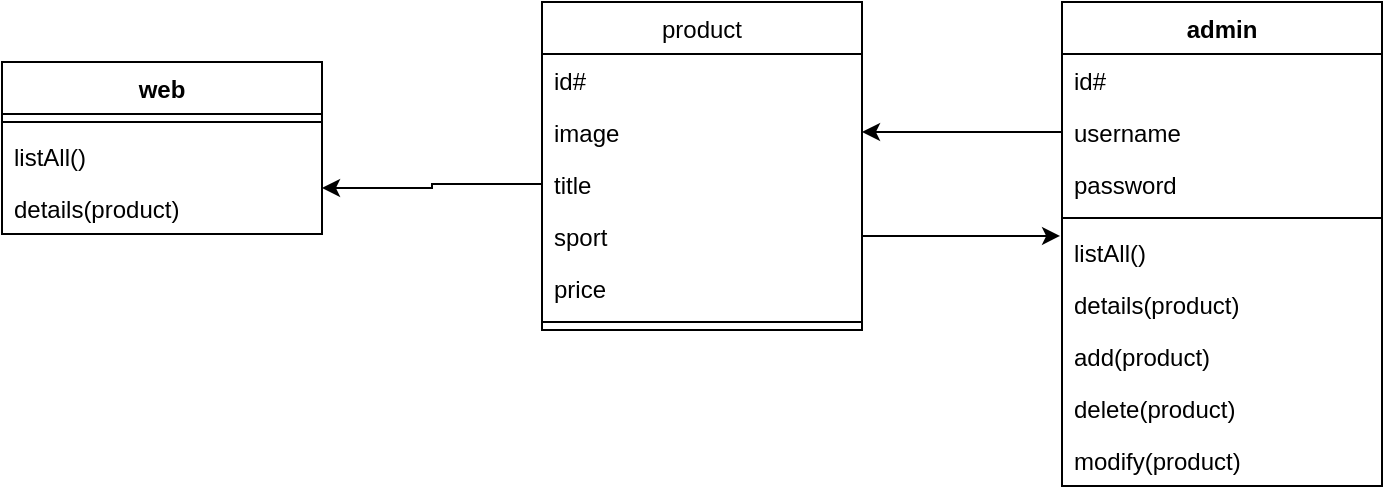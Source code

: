 <mxfile version="14.1.8" type="device"><diagram id="C5RBs43oDa-KdzZeNtuy" name="Page-1"><mxGraphModel dx="868" dy="510" grid="1" gridSize="10" guides="1" tooltips="1" connect="1" arrows="1" fold="1" page="1" pageScale="1" pageWidth="827" pageHeight="1169" math="0" shadow="0"><root><mxCell id="WIyWlLk6GJQsqaUBKTNV-0"/><mxCell id="WIyWlLk6GJQsqaUBKTNV-1" parent="WIyWlLk6GJQsqaUBKTNV-0"/><mxCell id="zkfFHV4jXpPFQw0GAbJ--17" value="product" style="swimlane;fontStyle=0;align=center;verticalAlign=top;childLayout=stackLayout;horizontal=1;startSize=26;horizontalStack=0;resizeParent=1;resizeLast=0;collapsible=1;marginBottom=0;rounded=0;shadow=0;strokeWidth=1;" parent="WIyWlLk6GJQsqaUBKTNV-1" vertex="1"><mxGeometry x="310" y="80" width="160" height="164" as="geometry"><mxRectangle x="550" y="140" width="160" height="26" as="alternateBounds"/></mxGeometry></mxCell><mxCell id="zkfFHV4jXpPFQw0GAbJ--18" value="id#" style="text;align=left;verticalAlign=top;spacingLeft=4;spacingRight=4;overflow=hidden;rotatable=0;points=[[0,0.5],[1,0.5]];portConstraint=eastwest;" parent="zkfFHV4jXpPFQw0GAbJ--17" vertex="1"><mxGeometry y="26" width="160" height="26" as="geometry"/></mxCell><mxCell id="zkfFHV4jXpPFQw0GAbJ--19" value="image" style="text;align=left;verticalAlign=top;spacingLeft=4;spacingRight=4;overflow=hidden;rotatable=0;points=[[0,0.5],[1,0.5]];portConstraint=eastwest;rounded=0;shadow=0;html=0;" parent="zkfFHV4jXpPFQw0GAbJ--17" vertex="1"><mxGeometry y="52" width="160" height="26" as="geometry"/></mxCell><mxCell id="zkfFHV4jXpPFQw0GAbJ--20" value="title" style="text;align=left;verticalAlign=top;spacingLeft=4;spacingRight=4;overflow=hidden;rotatable=0;points=[[0,0.5],[1,0.5]];portConstraint=eastwest;rounded=0;shadow=0;html=0;" parent="zkfFHV4jXpPFQw0GAbJ--17" vertex="1"><mxGeometry y="78" width="160" height="26" as="geometry"/></mxCell><mxCell id="zkfFHV4jXpPFQw0GAbJ--21" value="sport" style="text;align=left;verticalAlign=top;spacingLeft=4;spacingRight=4;overflow=hidden;rotatable=0;points=[[0,0.5],[1,0.5]];portConstraint=eastwest;rounded=0;shadow=0;html=0;" parent="zkfFHV4jXpPFQw0GAbJ--17" vertex="1"><mxGeometry y="104" width="160" height="26" as="geometry"/></mxCell><mxCell id="zkfFHV4jXpPFQw0GAbJ--22" value="price" style="text;align=left;verticalAlign=top;spacingLeft=4;spacingRight=4;overflow=hidden;rotatable=0;points=[[0,0.5],[1,0.5]];portConstraint=eastwest;rounded=0;shadow=0;html=0;" parent="zkfFHV4jXpPFQw0GAbJ--17" vertex="1"><mxGeometry y="130" width="160" height="26" as="geometry"/></mxCell><mxCell id="zkfFHV4jXpPFQw0GAbJ--23" value="" style="line;html=1;strokeWidth=1;align=left;verticalAlign=middle;spacingTop=-1;spacingLeft=3;spacingRight=3;rotatable=0;labelPosition=right;points=[];portConstraint=eastwest;" parent="zkfFHV4jXpPFQw0GAbJ--17" vertex="1"><mxGeometry y="156" width="160" height="8" as="geometry"/></mxCell><mxCell id="8cFaLt-teyNrr2Xwnn5V-13" value="admin" style="swimlane;fontStyle=1;align=center;verticalAlign=top;childLayout=stackLayout;horizontal=1;startSize=26;horizontalStack=0;resizeParent=1;resizeParentMax=0;resizeLast=0;collapsible=1;marginBottom=0;" vertex="1" parent="WIyWlLk6GJQsqaUBKTNV-1"><mxGeometry x="570" y="80" width="160" height="242" as="geometry"/></mxCell><mxCell id="8cFaLt-teyNrr2Xwnn5V-14" value="id#" style="text;strokeColor=none;fillColor=none;align=left;verticalAlign=top;spacingLeft=4;spacingRight=4;overflow=hidden;rotatable=0;points=[[0,0.5],[1,0.5]];portConstraint=eastwest;" vertex="1" parent="8cFaLt-teyNrr2Xwnn5V-13"><mxGeometry y="26" width="160" height="26" as="geometry"/></mxCell><mxCell id="8cFaLt-teyNrr2Xwnn5V-20" value="username" style="text;strokeColor=none;fillColor=none;align=left;verticalAlign=top;spacingLeft=4;spacingRight=4;overflow=hidden;rotatable=0;points=[[0,0.5],[1,0.5]];portConstraint=eastwest;" vertex="1" parent="8cFaLt-teyNrr2Xwnn5V-13"><mxGeometry y="52" width="160" height="26" as="geometry"/></mxCell><mxCell id="8cFaLt-teyNrr2Xwnn5V-21" value="password" style="text;strokeColor=none;fillColor=none;align=left;verticalAlign=top;spacingLeft=4;spacingRight=4;overflow=hidden;rotatable=0;points=[[0,0.5],[1,0.5]];portConstraint=eastwest;" vertex="1" parent="8cFaLt-teyNrr2Xwnn5V-13"><mxGeometry y="78" width="160" height="26" as="geometry"/></mxCell><mxCell id="8cFaLt-teyNrr2Xwnn5V-15" value="" style="line;strokeWidth=1;fillColor=none;align=left;verticalAlign=middle;spacingTop=-1;spacingLeft=3;spacingRight=3;rotatable=0;labelPosition=right;points=[];portConstraint=eastwest;" vertex="1" parent="8cFaLt-teyNrr2Xwnn5V-13"><mxGeometry y="104" width="160" height="8" as="geometry"/></mxCell><mxCell id="8cFaLt-teyNrr2Xwnn5V-16" value="listAll()" style="text;strokeColor=none;fillColor=none;align=left;verticalAlign=top;spacingLeft=4;spacingRight=4;overflow=hidden;rotatable=0;points=[[0,0.5],[1,0.5]];portConstraint=eastwest;" vertex="1" parent="8cFaLt-teyNrr2Xwnn5V-13"><mxGeometry y="112" width="160" height="26" as="geometry"/></mxCell><mxCell id="8cFaLt-teyNrr2Xwnn5V-36" value="details(product)" style="text;strokeColor=none;fillColor=none;align=left;verticalAlign=top;spacingLeft=4;spacingRight=4;overflow=hidden;rotatable=0;points=[[0,0.5],[1,0.5]];portConstraint=eastwest;" vertex="1" parent="8cFaLt-teyNrr2Xwnn5V-13"><mxGeometry y="138" width="160" height="26" as="geometry"/></mxCell><mxCell id="8cFaLt-teyNrr2Xwnn5V-25" value="add(product)" style="text;strokeColor=none;fillColor=none;align=left;verticalAlign=top;spacingLeft=4;spacingRight=4;overflow=hidden;rotatable=0;points=[[0,0.5],[1,0.5]];portConstraint=eastwest;" vertex="1" parent="8cFaLt-teyNrr2Xwnn5V-13"><mxGeometry y="164" width="160" height="26" as="geometry"/></mxCell><mxCell id="8cFaLt-teyNrr2Xwnn5V-22" value="delete(product)" style="text;strokeColor=none;fillColor=none;align=left;verticalAlign=top;spacingLeft=4;spacingRight=4;overflow=hidden;rotatable=0;points=[[0,0.5],[1,0.5]];portConstraint=eastwest;" vertex="1" parent="8cFaLt-teyNrr2Xwnn5V-13"><mxGeometry y="190" width="160" height="26" as="geometry"/></mxCell><mxCell id="8cFaLt-teyNrr2Xwnn5V-23" value="modify(product)" style="text;strokeColor=none;fillColor=none;align=left;verticalAlign=top;spacingLeft=4;spacingRight=4;overflow=hidden;rotatable=0;points=[[0,0.5],[1,0.5]];portConstraint=eastwest;" vertex="1" parent="8cFaLt-teyNrr2Xwnn5V-13"><mxGeometry y="216" width="160" height="26" as="geometry"/></mxCell><mxCell id="8cFaLt-teyNrr2Xwnn5V-27" value="web" style="swimlane;fontStyle=1;align=center;verticalAlign=top;childLayout=stackLayout;horizontal=1;startSize=26;horizontalStack=0;resizeParent=1;resizeParentMax=0;resizeLast=0;collapsible=1;marginBottom=0;" vertex="1" parent="WIyWlLk6GJQsqaUBKTNV-1"><mxGeometry x="40" y="110" width="160" height="86" as="geometry"/></mxCell><mxCell id="8cFaLt-teyNrr2Xwnn5V-31" value="" style="line;strokeWidth=1;fillColor=none;align=left;verticalAlign=middle;spacingTop=-1;spacingLeft=3;spacingRight=3;rotatable=0;labelPosition=right;points=[];portConstraint=eastwest;" vertex="1" parent="8cFaLt-teyNrr2Xwnn5V-27"><mxGeometry y="26" width="160" height="8" as="geometry"/></mxCell><mxCell id="8cFaLt-teyNrr2Xwnn5V-32" value="listAll()" style="text;strokeColor=none;fillColor=none;align=left;verticalAlign=top;spacingLeft=4;spacingRight=4;overflow=hidden;rotatable=0;points=[[0,0.5],[1,0.5]];portConstraint=eastwest;" vertex="1" parent="8cFaLt-teyNrr2Xwnn5V-27"><mxGeometry y="34" width="160" height="26" as="geometry"/></mxCell><mxCell id="8cFaLt-teyNrr2Xwnn5V-37" value="details(product)" style="text;strokeColor=none;fillColor=none;align=left;verticalAlign=top;spacingLeft=4;spacingRight=4;overflow=hidden;rotatable=0;points=[[0,0.5],[1,0.5]];portConstraint=eastwest;" vertex="1" parent="8cFaLt-teyNrr2Xwnn5V-27"><mxGeometry y="60" width="160" height="26" as="geometry"/></mxCell><mxCell id="8cFaLt-teyNrr2Xwnn5V-39" style="edgeStyle=orthogonalEdgeStyle;rounded=0;orthogonalLoop=1;jettySize=auto;html=1;entryX=1;entryY=0.5;entryDx=0;entryDy=0;" edge="1" parent="WIyWlLk6GJQsqaUBKTNV-1" source="8cFaLt-teyNrr2Xwnn5V-20" target="zkfFHV4jXpPFQw0GAbJ--19"><mxGeometry relative="1" as="geometry"/></mxCell><mxCell id="8cFaLt-teyNrr2Xwnn5V-41" style="edgeStyle=orthogonalEdgeStyle;rounded=0;orthogonalLoop=1;jettySize=auto;html=1;entryX=-0.006;entryY=0.192;entryDx=0;entryDy=0;entryPerimeter=0;" edge="1" parent="WIyWlLk6GJQsqaUBKTNV-1" source="zkfFHV4jXpPFQw0GAbJ--21" target="8cFaLt-teyNrr2Xwnn5V-16"><mxGeometry relative="1" as="geometry"/></mxCell><mxCell id="8cFaLt-teyNrr2Xwnn5V-42" style="edgeStyle=orthogonalEdgeStyle;rounded=0;orthogonalLoop=1;jettySize=auto;html=1;entryX=1;entryY=0.115;entryDx=0;entryDy=0;entryPerimeter=0;" edge="1" parent="WIyWlLk6GJQsqaUBKTNV-1" source="zkfFHV4jXpPFQw0GAbJ--20" target="8cFaLt-teyNrr2Xwnn5V-37"><mxGeometry relative="1" as="geometry"/></mxCell></root></mxGraphModel></diagram></mxfile>